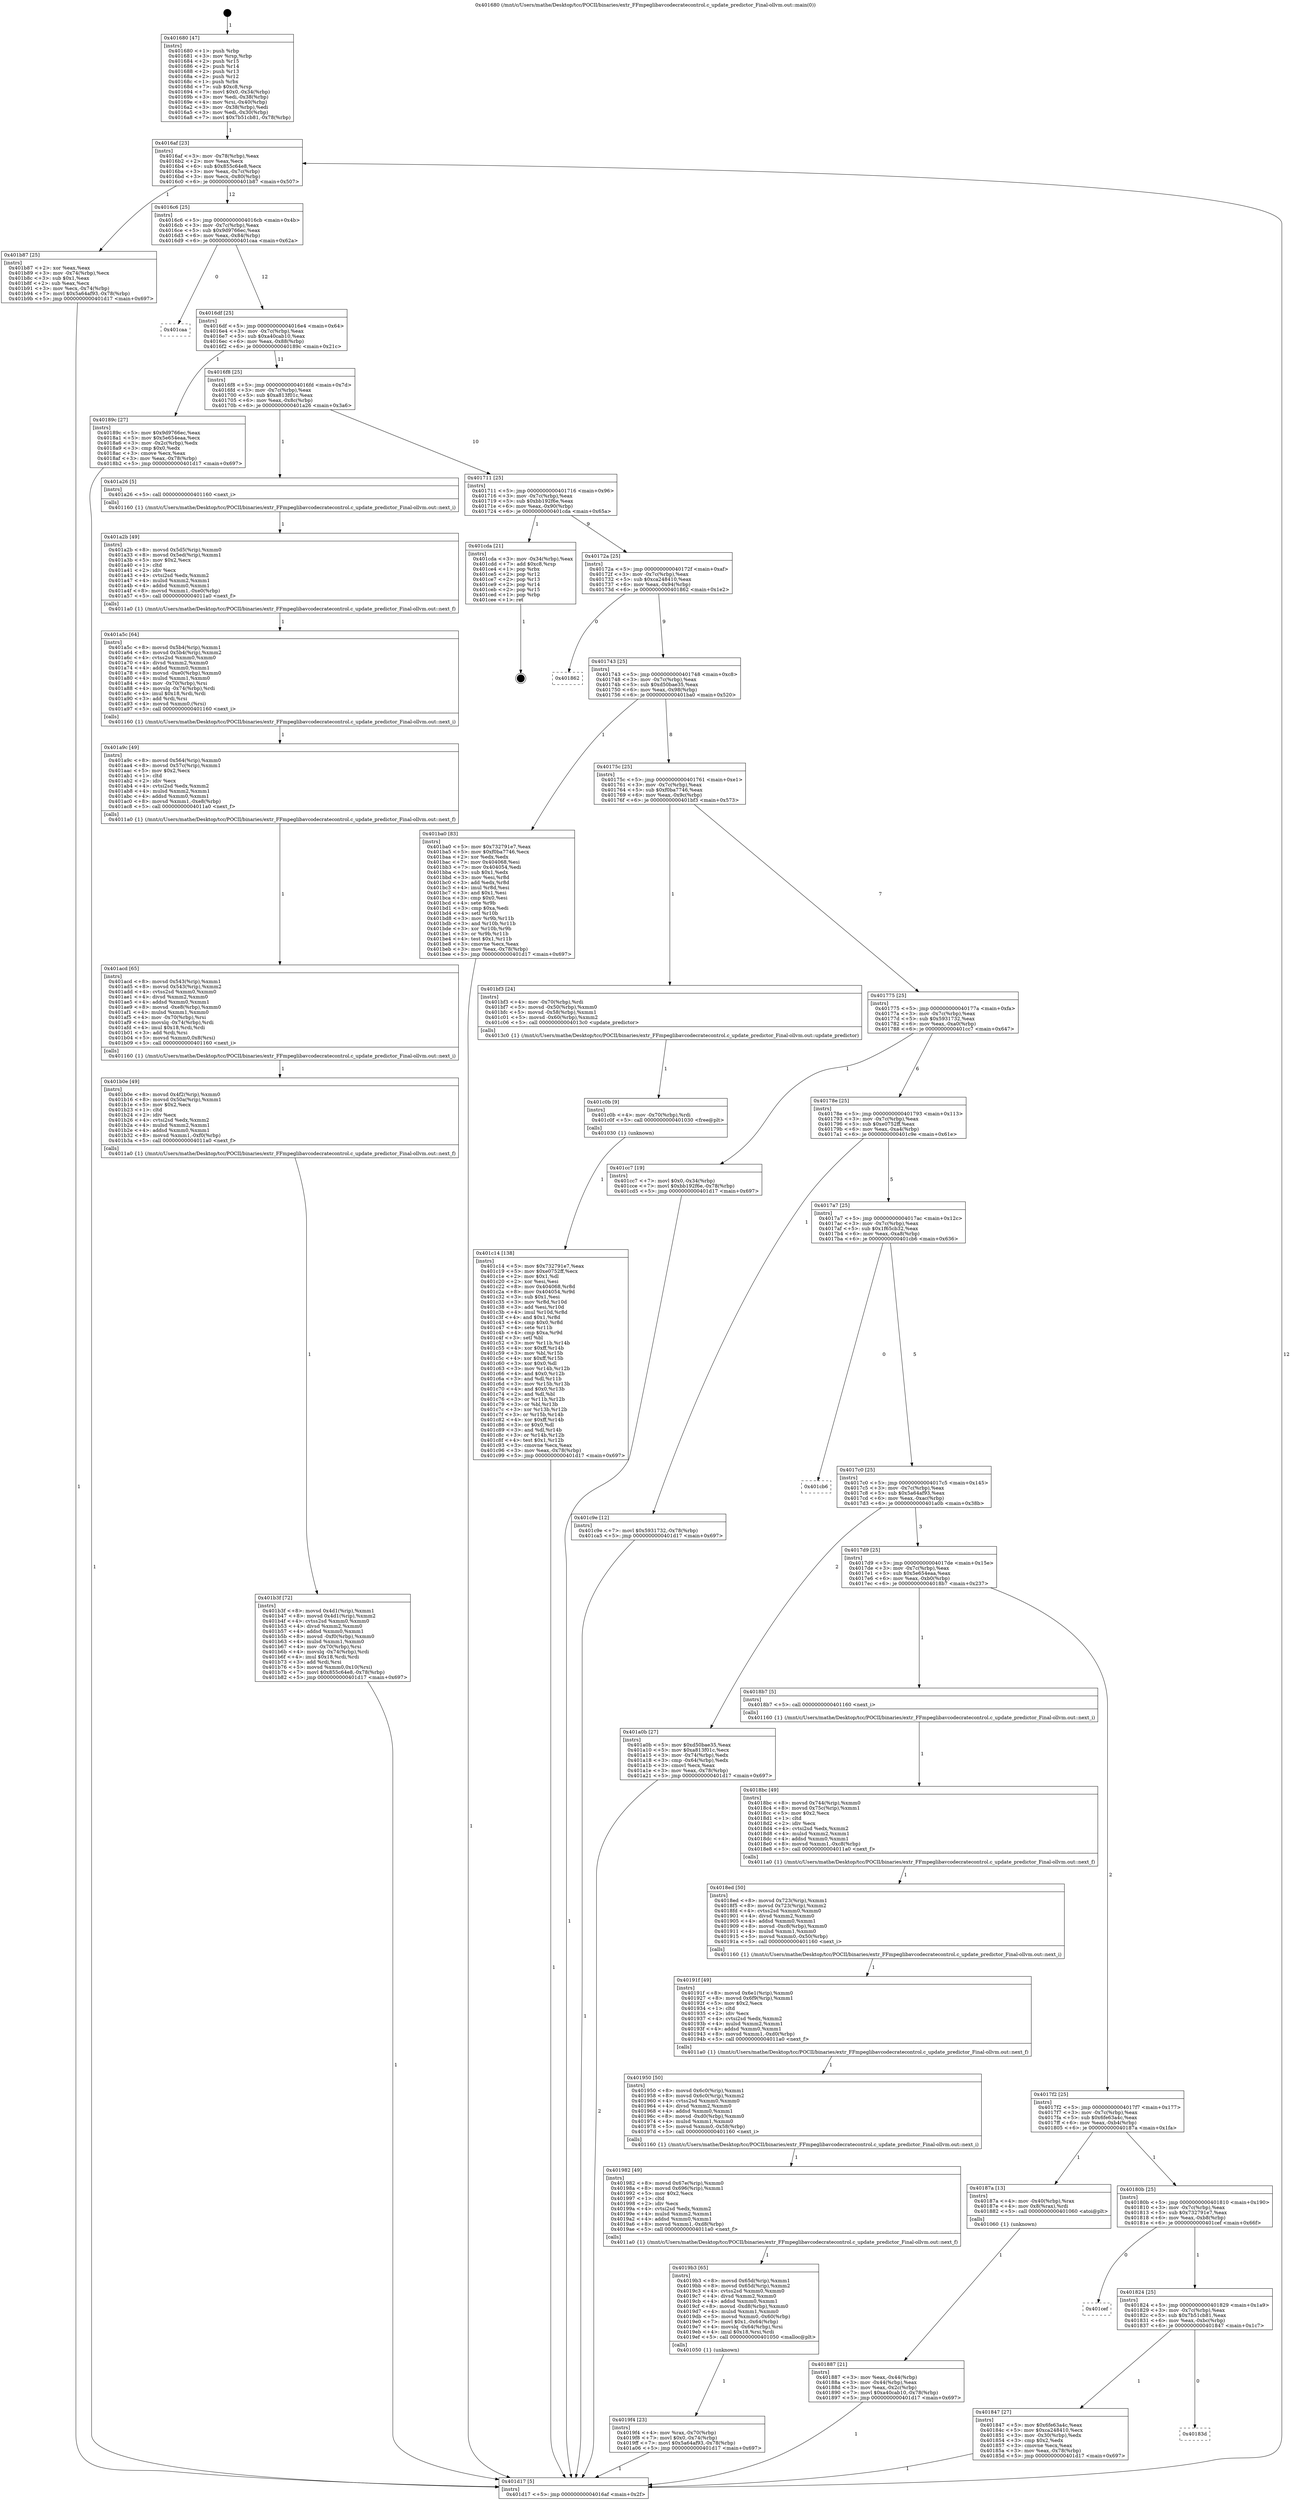 digraph "0x401680" {
  label = "0x401680 (/mnt/c/Users/mathe/Desktop/tcc/POCII/binaries/extr_FFmpeglibavcodecratecontrol.c_update_predictor_Final-ollvm.out::main(0))"
  labelloc = "t"
  node[shape=record]

  Entry [label="",width=0.3,height=0.3,shape=circle,fillcolor=black,style=filled]
  "0x4016af" [label="{
     0x4016af [23]\l
     | [instrs]\l
     &nbsp;&nbsp;0x4016af \<+3\>: mov -0x78(%rbp),%eax\l
     &nbsp;&nbsp;0x4016b2 \<+2\>: mov %eax,%ecx\l
     &nbsp;&nbsp;0x4016b4 \<+6\>: sub $0x855c64e8,%ecx\l
     &nbsp;&nbsp;0x4016ba \<+3\>: mov %eax,-0x7c(%rbp)\l
     &nbsp;&nbsp;0x4016bd \<+3\>: mov %ecx,-0x80(%rbp)\l
     &nbsp;&nbsp;0x4016c0 \<+6\>: je 0000000000401b87 \<main+0x507\>\l
  }"]
  "0x401b87" [label="{
     0x401b87 [25]\l
     | [instrs]\l
     &nbsp;&nbsp;0x401b87 \<+2\>: xor %eax,%eax\l
     &nbsp;&nbsp;0x401b89 \<+3\>: mov -0x74(%rbp),%ecx\l
     &nbsp;&nbsp;0x401b8c \<+3\>: sub $0x1,%eax\l
     &nbsp;&nbsp;0x401b8f \<+2\>: sub %eax,%ecx\l
     &nbsp;&nbsp;0x401b91 \<+3\>: mov %ecx,-0x74(%rbp)\l
     &nbsp;&nbsp;0x401b94 \<+7\>: movl $0x5a64af93,-0x78(%rbp)\l
     &nbsp;&nbsp;0x401b9b \<+5\>: jmp 0000000000401d17 \<main+0x697\>\l
  }"]
  "0x4016c6" [label="{
     0x4016c6 [25]\l
     | [instrs]\l
     &nbsp;&nbsp;0x4016c6 \<+5\>: jmp 00000000004016cb \<main+0x4b\>\l
     &nbsp;&nbsp;0x4016cb \<+3\>: mov -0x7c(%rbp),%eax\l
     &nbsp;&nbsp;0x4016ce \<+5\>: sub $0x9d9766ec,%eax\l
     &nbsp;&nbsp;0x4016d3 \<+6\>: mov %eax,-0x84(%rbp)\l
     &nbsp;&nbsp;0x4016d9 \<+6\>: je 0000000000401caa \<main+0x62a\>\l
  }"]
  Exit [label="",width=0.3,height=0.3,shape=circle,fillcolor=black,style=filled,peripheries=2]
  "0x401caa" [label="{
     0x401caa\l
  }", style=dashed]
  "0x4016df" [label="{
     0x4016df [25]\l
     | [instrs]\l
     &nbsp;&nbsp;0x4016df \<+5\>: jmp 00000000004016e4 \<main+0x64\>\l
     &nbsp;&nbsp;0x4016e4 \<+3\>: mov -0x7c(%rbp),%eax\l
     &nbsp;&nbsp;0x4016e7 \<+5\>: sub $0xa40cab10,%eax\l
     &nbsp;&nbsp;0x4016ec \<+6\>: mov %eax,-0x88(%rbp)\l
     &nbsp;&nbsp;0x4016f2 \<+6\>: je 000000000040189c \<main+0x21c\>\l
  }"]
  "0x401c14" [label="{
     0x401c14 [138]\l
     | [instrs]\l
     &nbsp;&nbsp;0x401c14 \<+5\>: mov $0x732791e7,%eax\l
     &nbsp;&nbsp;0x401c19 \<+5\>: mov $0xe0752ff,%ecx\l
     &nbsp;&nbsp;0x401c1e \<+2\>: mov $0x1,%dl\l
     &nbsp;&nbsp;0x401c20 \<+2\>: xor %esi,%esi\l
     &nbsp;&nbsp;0x401c22 \<+8\>: mov 0x404068,%r8d\l
     &nbsp;&nbsp;0x401c2a \<+8\>: mov 0x404054,%r9d\l
     &nbsp;&nbsp;0x401c32 \<+3\>: sub $0x1,%esi\l
     &nbsp;&nbsp;0x401c35 \<+3\>: mov %r8d,%r10d\l
     &nbsp;&nbsp;0x401c38 \<+3\>: add %esi,%r10d\l
     &nbsp;&nbsp;0x401c3b \<+4\>: imul %r10d,%r8d\l
     &nbsp;&nbsp;0x401c3f \<+4\>: and $0x1,%r8d\l
     &nbsp;&nbsp;0x401c43 \<+4\>: cmp $0x0,%r8d\l
     &nbsp;&nbsp;0x401c47 \<+4\>: sete %r11b\l
     &nbsp;&nbsp;0x401c4b \<+4\>: cmp $0xa,%r9d\l
     &nbsp;&nbsp;0x401c4f \<+3\>: setl %bl\l
     &nbsp;&nbsp;0x401c52 \<+3\>: mov %r11b,%r14b\l
     &nbsp;&nbsp;0x401c55 \<+4\>: xor $0xff,%r14b\l
     &nbsp;&nbsp;0x401c59 \<+3\>: mov %bl,%r15b\l
     &nbsp;&nbsp;0x401c5c \<+4\>: xor $0xff,%r15b\l
     &nbsp;&nbsp;0x401c60 \<+3\>: xor $0x0,%dl\l
     &nbsp;&nbsp;0x401c63 \<+3\>: mov %r14b,%r12b\l
     &nbsp;&nbsp;0x401c66 \<+4\>: and $0x0,%r12b\l
     &nbsp;&nbsp;0x401c6a \<+3\>: and %dl,%r11b\l
     &nbsp;&nbsp;0x401c6d \<+3\>: mov %r15b,%r13b\l
     &nbsp;&nbsp;0x401c70 \<+4\>: and $0x0,%r13b\l
     &nbsp;&nbsp;0x401c74 \<+2\>: and %dl,%bl\l
     &nbsp;&nbsp;0x401c76 \<+3\>: or %r11b,%r12b\l
     &nbsp;&nbsp;0x401c79 \<+3\>: or %bl,%r13b\l
     &nbsp;&nbsp;0x401c7c \<+3\>: xor %r13b,%r12b\l
     &nbsp;&nbsp;0x401c7f \<+3\>: or %r15b,%r14b\l
     &nbsp;&nbsp;0x401c82 \<+4\>: xor $0xff,%r14b\l
     &nbsp;&nbsp;0x401c86 \<+3\>: or $0x0,%dl\l
     &nbsp;&nbsp;0x401c89 \<+3\>: and %dl,%r14b\l
     &nbsp;&nbsp;0x401c8c \<+3\>: or %r14b,%r12b\l
     &nbsp;&nbsp;0x401c8f \<+4\>: test $0x1,%r12b\l
     &nbsp;&nbsp;0x401c93 \<+3\>: cmovne %ecx,%eax\l
     &nbsp;&nbsp;0x401c96 \<+3\>: mov %eax,-0x78(%rbp)\l
     &nbsp;&nbsp;0x401c99 \<+5\>: jmp 0000000000401d17 \<main+0x697\>\l
  }"]
  "0x40189c" [label="{
     0x40189c [27]\l
     | [instrs]\l
     &nbsp;&nbsp;0x40189c \<+5\>: mov $0x9d9766ec,%eax\l
     &nbsp;&nbsp;0x4018a1 \<+5\>: mov $0x5e654eaa,%ecx\l
     &nbsp;&nbsp;0x4018a6 \<+3\>: mov -0x2c(%rbp),%edx\l
     &nbsp;&nbsp;0x4018a9 \<+3\>: cmp $0x0,%edx\l
     &nbsp;&nbsp;0x4018ac \<+3\>: cmove %ecx,%eax\l
     &nbsp;&nbsp;0x4018af \<+3\>: mov %eax,-0x78(%rbp)\l
     &nbsp;&nbsp;0x4018b2 \<+5\>: jmp 0000000000401d17 \<main+0x697\>\l
  }"]
  "0x4016f8" [label="{
     0x4016f8 [25]\l
     | [instrs]\l
     &nbsp;&nbsp;0x4016f8 \<+5\>: jmp 00000000004016fd \<main+0x7d\>\l
     &nbsp;&nbsp;0x4016fd \<+3\>: mov -0x7c(%rbp),%eax\l
     &nbsp;&nbsp;0x401700 \<+5\>: sub $0xa813f01c,%eax\l
     &nbsp;&nbsp;0x401705 \<+6\>: mov %eax,-0x8c(%rbp)\l
     &nbsp;&nbsp;0x40170b \<+6\>: je 0000000000401a26 \<main+0x3a6\>\l
  }"]
  "0x401c0b" [label="{
     0x401c0b [9]\l
     | [instrs]\l
     &nbsp;&nbsp;0x401c0b \<+4\>: mov -0x70(%rbp),%rdi\l
     &nbsp;&nbsp;0x401c0f \<+5\>: call 0000000000401030 \<free@plt\>\l
     | [calls]\l
     &nbsp;&nbsp;0x401030 \{1\} (unknown)\l
  }"]
  "0x401a26" [label="{
     0x401a26 [5]\l
     | [instrs]\l
     &nbsp;&nbsp;0x401a26 \<+5\>: call 0000000000401160 \<next_i\>\l
     | [calls]\l
     &nbsp;&nbsp;0x401160 \{1\} (/mnt/c/Users/mathe/Desktop/tcc/POCII/binaries/extr_FFmpeglibavcodecratecontrol.c_update_predictor_Final-ollvm.out::next_i)\l
  }"]
  "0x401711" [label="{
     0x401711 [25]\l
     | [instrs]\l
     &nbsp;&nbsp;0x401711 \<+5\>: jmp 0000000000401716 \<main+0x96\>\l
     &nbsp;&nbsp;0x401716 \<+3\>: mov -0x7c(%rbp),%eax\l
     &nbsp;&nbsp;0x401719 \<+5\>: sub $0xbb192f6e,%eax\l
     &nbsp;&nbsp;0x40171e \<+6\>: mov %eax,-0x90(%rbp)\l
     &nbsp;&nbsp;0x401724 \<+6\>: je 0000000000401cda \<main+0x65a\>\l
  }"]
  "0x401b3f" [label="{
     0x401b3f [72]\l
     | [instrs]\l
     &nbsp;&nbsp;0x401b3f \<+8\>: movsd 0x4d1(%rip),%xmm1\l
     &nbsp;&nbsp;0x401b47 \<+8\>: movsd 0x4d1(%rip),%xmm2\l
     &nbsp;&nbsp;0x401b4f \<+4\>: cvtss2sd %xmm0,%xmm0\l
     &nbsp;&nbsp;0x401b53 \<+4\>: divsd %xmm2,%xmm0\l
     &nbsp;&nbsp;0x401b57 \<+4\>: addsd %xmm0,%xmm1\l
     &nbsp;&nbsp;0x401b5b \<+8\>: movsd -0xf0(%rbp),%xmm0\l
     &nbsp;&nbsp;0x401b63 \<+4\>: mulsd %xmm1,%xmm0\l
     &nbsp;&nbsp;0x401b67 \<+4\>: mov -0x70(%rbp),%rsi\l
     &nbsp;&nbsp;0x401b6b \<+4\>: movslq -0x74(%rbp),%rdi\l
     &nbsp;&nbsp;0x401b6f \<+4\>: imul $0x18,%rdi,%rdi\l
     &nbsp;&nbsp;0x401b73 \<+3\>: add %rdi,%rsi\l
     &nbsp;&nbsp;0x401b76 \<+5\>: movsd %xmm0,0x10(%rsi)\l
     &nbsp;&nbsp;0x401b7b \<+7\>: movl $0x855c64e8,-0x78(%rbp)\l
     &nbsp;&nbsp;0x401b82 \<+5\>: jmp 0000000000401d17 \<main+0x697\>\l
  }"]
  "0x401cda" [label="{
     0x401cda [21]\l
     | [instrs]\l
     &nbsp;&nbsp;0x401cda \<+3\>: mov -0x34(%rbp),%eax\l
     &nbsp;&nbsp;0x401cdd \<+7\>: add $0xc8,%rsp\l
     &nbsp;&nbsp;0x401ce4 \<+1\>: pop %rbx\l
     &nbsp;&nbsp;0x401ce5 \<+2\>: pop %r12\l
     &nbsp;&nbsp;0x401ce7 \<+2\>: pop %r13\l
     &nbsp;&nbsp;0x401ce9 \<+2\>: pop %r14\l
     &nbsp;&nbsp;0x401ceb \<+2\>: pop %r15\l
     &nbsp;&nbsp;0x401ced \<+1\>: pop %rbp\l
     &nbsp;&nbsp;0x401cee \<+1\>: ret\l
  }"]
  "0x40172a" [label="{
     0x40172a [25]\l
     | [instrs]\l
     &nbsp;&nbsp;0x40172a \<+5\>: jmp 000000000040172f \<main+0xaf\>\l
     &nbsp;&nbsp;0x40172f \<+3\>: mov -0x7c(%rbp),%eax\l
     &nbsp;&nbsp;0x401732 \<+5\>: sub $0xca248410,%eax\l
     &nbsp;&nbsp;0x401737 \<+6\>: mov %eax,-0x94(%rbp)\l
     &nbsp;&nbsp;0x40173d \<+6\>: je 0000000000401862 \<main+0x1e2\>\l
  }"]
  "0x401b0e" [label="{
     0x401b0e [49]\l
     | [instrs]\l
     &nbsp;&nbsp;0x401b0e \<+8\>: movsd 0x4f2(%rip),%xmm0\l
     &nbsp;&nbsp;0x401b16 \<+8\>: movsd 0x50a(%rip),%xmm1\l
     &nbsp;&nbsp;0x401b1e \<+5\>: mov $0x2,%ecx\l
     &nbsp;&nbsp;0x401b23 \<+1\>: cltd\l
     &nbsp;&nbsp;0x401b24 \<+2\>: idiv %ecx\l
     &nbsp;&nbsp;0x401b26 \<+4\>: cvtsi2sd %edx,%xmm2\l
     &nbsp;&nbsp;0x401b2a \<+4\>: mulsd %xmm2,%xmm1\l
     &nbsp;&nbsp;0x401b2e \<+4\>: addsd %xmm0,%xmm1\l
     &nbsp;&nbsp;0x401b32 \<+8\>: movsd %xmm1,-0xf0(%rbp)\l
     &nbsp;&nbsp;0x401b3a \<+5\>: call 00000000004011a0 \<next_f\>\l
     | [calls]\l
     &nbsp;&nbsp;0x4011a0 \{1\} (/mnt/c/Users/mathe/Desktop/tcc/POCII/binaries/extr_FFmpeglibavcodecratecontrol.c_update_predictor_Final-ollvm.out::next_f)\l
  }"]
  "0x401862" [label="{
     0x401862\l
  }", style=dashed]
  "0x401743" [label="{
     0x401743 [25]\l
     | [instrs]\l
     &nbsp;&nbsp;0x401743 \<+5\>: jmp 0000000000401748 \<main+0xc8\>\l
     &nbsp;&nbsp;0x401748 \<+3\>: mov -0x7c(%rbp),%eax\l
     &nbsp;&nbsp;0x40174b \<+5\>: sub $0xd50bae35,%eax\l
     &nbsp;&nbsp;0x401750 \<+6\>: mov %eax,-0x98(%rbp)\l
     &nbsp;&nbsp;0x401756 \<+6\>: je 0000000000401ba0 \<main+0x520\>\l
  }"]
  "0x401acd" [label="{
     0x401acd [65]\l
     | [instrs]\l
     &nbsp;&nbsp;0x401acd \<+8\>: movsd 0x543(%rip),%xmm1\l
     &nbsp;&nbsp;0x401ad5 \<+8\>: movsd 0x543(%rip),%xmm2\l
     &nbsp;&nbsp;0x401add \<+4\>: cvtss2sd %xmm0,%xmm0\l
     &nbsp;&nbsp;0x401ae1 \<+4\>: divsd %xmm2,%xmm0\l
     &nbsp;&nbsp;0x401ae5 \<+4\>: addsd %xmm0,%xmm1\l
     &nbsp;&nbsp;0x401ae9 \<+8\>: movsd -0xe8(%rbp),%xmm0\l
     &nbsp;&nbsp;0x401af1 \<+4\>: mulsd %xmm1,%xmm0\l
     &nbsp;&nbsp;0x401af5 \<+4\>: mov -0x70(%rbp),%rsi\l
     &nbsp;&nbsp;0x401af9 \<+4\>: movslq -0x74(%rbp),%rdi\l
     &nbsp;&nbsp;0x401afd \<+4\>: imul $0x18,%rdi,%rdi\l
     &nbsp;&nbsp;0x401b01 \<+3\>: add %rdi,%rsi\l
     &nbsp;&nbsp;0x401b04 \<+5\>: movsd %xmm0,0x8(%rsi)\l
     &nbsp;&nbsp;0x401b09 \<+5\>: call 0000000000401160 \<next_i\>\l
     | [calls]\l
     &nbsp;&nbsp;0x401160 \{1\} (/mnt/c/Users/mathe/Desktop/tcc/POCII/binaries/extr_FFmpeglibavcodecratecontrol.c_update_predictor_Final-ollvm.out::next_i)\l
  }"]
  "0x401ba0" [label="{
     0x401ba0 [83]\l
     | [instrs]\l
     &nbsp;&nbsp;0x401ba0 \<+5\>: mov $0x732791e7,%eax\l
     &nbsp;&nbsp;0x401ba5 \<+5\>: mov $0xf0ba7746,%ecx\l
     &nbsp;&nbsp;0x401baa \<+2\>: xor %edx,%edx\l
     &nbsp;&nbsp;0x401bac \<+7\>: mov 0x404068,%esi\l
     &nbsp;&nbsp;0x401bb3 \<+7\>: mov 0x404054,%edi\l
     &nbsp;&nbsp;0x401bba \<+3\>: sub $0x1,%edx\l
     &nbsp;&nbsp;0x401bbd \<+3\>: mov %esi,%r8d\l
     &nbsp;&nbsp;0x401bc0 \<+3\>: add %edx,%r8d\l
     &nbsp;&nbsp;0x401bc3 \<+4\>: imul %r8d,%esi\l
     &nbsp;&nbsp;0x401bc7 \<+3\>: and $0x1,%esi\l
     &nbsp;&nbsp;0x401bca \<+3\>: cmp $0x0,%esi\l
     &nbsp;&nbsp;0x401bcd \<+4\>: sete %r9b\l
     &nbsp;&nbsp;0x401bd1 \<+3\>: cmp $0xa,%edi\l
     &nbsp;&nbsp;0x401bd4 \<+4\>: setl %r10b\l
     &nbsp;&nbsp;0x401bd8 \<+3\>: mov %r9b,%r11b\l
     &nbsp;&nbsp;0x401bdb \<+3\>: and %r10b,%r11b\l
     &nbsp;&nbsp;0x401bde \<+3\>: xor %r10b,%r9b\l
     &nbsp;&nbsp;0x401be1 \<+3\>: or %r9b,%r11b\l
     &nbsp;&nbsp;0x401be4 \<+4\>: test $0x1,%r11b\l
     &nbsp;&nbsp;0x401be8 \<+3\>: cmovne %ecx,%eax\l
     &nbsp;&nbsp;0x401beb \<+3\>: mov %eax,-0x78(%rbp)\l
     &nbsp;&nbsp;0x401bee \<+5\>: jmp 0000000000401d17 \<main+0x697\>\l
  }"]
  "0x40175c" [label="{
     0x40175c [25]\l
     | [instrs]\l
     &nbsp;&nbsp;0x40175c \<+5\>: jmp 0000000000401761 \<main+0xe1\>\l
     &nbsp;&nbsp;0x401761 \<+3\>: mov -0x7c(%rbp),%eax\l
     &nbsp;&nbsp;0x401764 \<+5\>: sub $0xf0ba7746,%eax\l
     &nbsp;&nbsp;0x401769 \<+6\>: mov %eax,-0x9c(%rbp)\l
     &nbsp;&nbsp;0x40176f \<+6\>: je 0000000000401bf3 \<main+0x573\>\l
  }"]
  "0x401a9c" [label="{
     0x401a9c [49]\l
     | [instrs]\l
     &nbsp;&nbsp;0x401a9c \<+8\>: movsd 0x564(%rip),%xmm0\l
     &nbsp;&nbsp;0x401aa4 \<+8\>: movsd 0x57c(%rip),%xmm1\l
     &nbsp;&nbsp;0x401aac \<+5\>: mov $0x2,%ecx\l
     &nbsp;&nbsp;0x401ab1 \<+1\>: cltd\l
     &nbsp;&nbsp;0x401ab2 \<+2\>: idiv %ecx\l
     &nbsp;&nbsp;0x401ab4 \<+4\>: cvtsi2sd %edx,%xmm2\l
     &nbsp;&nbsp;0x401ab8 \<+4\>: mulsd %xmm2,%xmm1\l
     &nbsp;&nbsp;0x401abc \<+4\>: addsd %xmm0,%xmm1\l
     &nbsp;&nbsp;0x401ac0 \<+8\>: movsd %xmm1,-0xe8(%rbp)\l
     &nbsp;&nbsp;0x401ac8 \<+5\>: call 00000000004011a0 \<next_f\>\l
     | [calls]\l
     &nbsp;&nbsp;0x4011a0 \{1\} (/mnt/c/Users/mathe/Desktop/tcc/POCII/binaries/extr_FFmpeglibavcodecratecontrol.c_update_predictor_Final-ollvm.out::next_f)\l
  }"]
  "0x401bf3" [label="{
     0x401bf3 [24]\l
     | [instrs]\l
     &nbsp;&nbsp;0x401bf3 \<+4\>: mov -0x70(%rbp),%rdi\l
     &nbsp;&nbsp;0x401bf7 \<+5\>: movsd -0x50(%rbp),%xmm0\l
     &nbsp;&nbsp;0x401bfc \<+5\>: movsd -0x58(%rbp),%xmm1\l
     &nbsp;&nbsp;0x401c01 \<+5\>: movsd -0x60(%rbp),%xmm2\l
     &nbsp;&nbsp;0x401c06 \<+5\>: call 00000000004013c0 \<update_predictor\>\l
     | [calls]\l
     &nbsp;&nbsp;0x4013c0 \{1\} (/mnt/c/Users/mathe/Desktop/tcc/POCII/binaries/extr_FFmpeglibavcodecratecontrol.c_update_predictor_Final-ollvm.out::update_predictor)\l
  }"]
  "0x401775" [label="{
     0x401775 [25]\l
     | [instrs]\l
     &nbsp;&nbsp;0x401775 \<+5\>: jmp 000000000040177a \<main+0xfa\>\l
     &nbsp;&nbsp;0x40177a \<+3\>: mov -0x7c(%rbp),%eax\l
     &nbsp;&nbsp;0x40177d \<+5\>: sub $0x5931732,%eax\l
     &nbsp;&nbsp;0x401782 \<+6\>: mov %eax,-0xa0(%rbp)\l
     &nbsp;&nbsp;0x401788 \<+6\>: je 0000000000401cc7 \<main+0x647\>\l
  }"]
  "0x401a5c" [label="{
     0x401a5c [64]\l
     | [instrs]\l
     &nbsp;&nbsp;0x401a5c \<+8\>: movsd 0x5b4(%rip),%xmm1\l
     &nbsp;&nbsp;0x401a64 \<+8\>: movsd 0x5b4(%rip),%xmm2\l
     &nbsp;&nbsp;0x401a6c \<+4\>: cvtss2sd %xmm0,%xmm0\l
     &nbsp;&nbsp;0x401a70 \<+4\>: divsd %xmm2,%xmm0\l
     &nbsp;&nbsp;0x401a74 \<+4\>: addsd %xmm0,%xmm1\l
     &nbsp;&nbsp;0x401a78 \<+8\>: movsd -0xe0(%rbp),%xmm0\l
     &nbsp;&nbsp;0x401a80 \<+4\>: mulsd %xmm1,%xmm0\l
     &nbsp;&nbsp;0x401a84 \<+4\>: mov -0x70(%rbp),%rsi\l
     &nbsp;&nbsp;0x401a88 \<+4\>: movslq -0x74(%rbp),%rdi\l
     &nbsp;&nbsp;0x401a8c \<+4\>: imul $0x18,%rdi,%rdi\l
     &nbsp;&nbsp;0x401a90 \<+3\>: add %rdi,%rsi\l
     &nbsp;&nbsp;0x401a93 \<+4\>: movsd %xmm0,(%rsi)\l
     &nbsp;&nbsp;0x401a97 \<+5\>: call 0000000000401160 \<next_i\>\l
     | [calls]\l
     &nbsp;&nbsp;0x401160 \{1\} (/mnt/c/Users/mathe/Desktop/tcc/POCII/binaries/extr_FFmpeglibavcodecratecontrol.c_update_predictor_Final-ollvm.out::next_i)\l
  }"]
  "0x401cc7" [label="{
     0x401cc7 [19]\l
     | [instrs]\l
     &nbsp;&nbsp;0x401cc7 \<+7\>: movl $0x0,-0x34(%rbp)\l
     &nbsp;&nbsp;0x401cce \<+7\>: movl $0xbb192f6e,-0x78(%rbp)\l
     &nbsp;&nbsp;0x401cd5 \<+5\>: jmp 0000000000401d17 \<main+0x697\>\l
  }"]
  "0x40178e" [label="{
     0x40178e [25]\l
     | [instrs]\l
     &nbsp;&nbsp;0x40178e \<+5\>: jmp 0000000000401793 \<main+0x113\>\l
     &nbsp;&nbsp;0x401793 \<+3\>: mov -0x7c(%rbp),%eax\l
     &nbsp;&nbsp;0x401796 \<+5\>: sub $0xe0752ff,%eax\l
     &nbsp;&nbsp;0x40179b \<+6\>: mov %eax,-0xa4(%rbp)\l
     &nbsp;&nbsp;0x4017a1 \<+6\>: je 0000000000401c9e \<main+0x61e\>\l
  }"]
  "0x401a2b" [label="{
     0x401a2b [49]\l
     | [instrs]\l
     &nbsp;&nbsp;0x401a2b \<+8\>: movsd 0x5d5(%rip),%xmm0\l
     &nbsp;&nbsp;0x401a33 \<+8\>: movsd 0x5ed(%rip),%xmm1\l
     &nbsp;&nbsp;0x401a3b \<+5\>: mov $0x2,%ecx\l
     &nbsp;&nbsp;0x401a40 \<+1\>: cltd\l
     &nbsp;&nbsp;0x401a41 \<+2\>: idiv %ecx\l
     &nbsp;&nbsp;0x401a43 \<+4\>: cvtsi2sd %edx,%xmm2\l
     &nbsp;&nbsp;0x401a47 \<+4\>: mulsd %xmm2,%xmm1\l
     &nbsp;&nbsp;0x401a4b \<+4\>: addsd %xmm0,%xmm1\l
     &nbsp;&nbsp;0x401a4f \<+8\>: movsd %xmm1,-0xe0(%rbp)\l
     &nbsp;&nbsp;0x401a57 \<+5\>: call 00000000004011a0 \<next_f\>\l
     | [calls]\l
     &nbsp;&nbsp;0x4011a0 \{1\} (/mnt/c/Users/mathe/Desktop/tcc/POCII/binaries/extr_FFmpeglibavcodecratecontrol.c_update_predictor_Final-ollvm.out::next_f)\l
  }"]
  "0x401c9e" [label="{
     0x401c9e [12]\l
     | [instrs]\l
     &nbsp;&nbsp;0x401c9e \<+7\>: movl $0x5931732,-0x78(%rbp)\l
     &nbsp;&nbsp;0x401ca5 \<+5\>: jmp 0000000000401d17 \<main+0x697\>\l
  }"]
  "0x4017a7" [label="{
     0x4017a7 [25]\l
     | [instrs]\l
     &nbsp;&nbsp;0x4017a7 \<+5\>: jmp 00000000004017ac \<main+0x12c\>\l
     &nbsp;&nbsp;0x4017ac \<+3\>: mov -0x7c(%rbp),%eax\l
     &nbsp;&nbsp;0x4017af \<+5\>: sub $0x1f65cb32,%eax\l
     &nbsp;&nbsp;0x4017b4 \<+6\>: mov %eax,-0xa8(%rbp)\l
     &nbsp;&nbsp;0x4017ba \<+6\>: je 0000000000401cb6 \<main+0x636\>\l
  }"]
  "0x4019f4" [label="{
     0x4019f4 [23]\l
     | [instrs]\l
     &nbsp;&nbsp;0x4019f4 \<+4\>: mov %rax,-0x70(%rbp)\l
     &nbsp;&nbsp;0x4019f8 \<+7\>: movl $0x0,-0x74(%rbp)\l
     &nbsp;&nbsp;0x4019ff \<+7\>: movl $0x5a64af93,-0x78(%rbp)\l
     &nbsp;&nbsp;0x401a06 \<+5\>: jmp 0000000000401d17 \<main+0x697\>\l
  }"]
  "0x401cb6" [label="{
     0x401cb6\l
  }", style=dashed]
  "0x4017c0" [label="{
     0x4017c0 [25]\l
     | [instrs]\l
     &nbsp;&nbsp;0x4017c0 \<+5\>: jmp 00000000004017c5 \<main+0x145\>\l
     &nbsp;&nbsp;0x4017c5 \<+3\>: mov -0x7c(%rbp),%eax\l
     &nbsp;&nbsp;0x4017c8 \<+5\>: sub $0x5a64af93,%eax\l
     &nbsp;&nbsp;0x4017cd \<+6\>: mov %eax,-0xac(%rbp)\l
     &nbsp;&nbsp;0x4017d3 \<+6\>: je 0000000000401a0b \<main+0x38b\>\l
  }"]
  "0x4019b3" [label="{
     0x4019b3 [65]\l
     | [instrs]\l
     &nbsp;&nbsp;0x4019b3 \<+8\>: movsd 0x65d(%rip),%xmm1\l
     &nbsp;&nbsp;0x4019bb \<+8\>: movsd 0x65d(%rip),%xmm2\l
     &nbsp;&nbsp;0x4019c3 \<+4\>: cvtss2sd %xmm0,%xmm0\l
     &nbsp;&nbsp;0x4019c7 \<+4\>: divsd %xmm2,%xmm0\l
     &nbsp;&nbsp;0x4019cb \<+4\>: addsd %xmm0,%xmm1\l
     &nbsp;&nbsp;0x4019cf \<+8\>: movsd -0xd8(%rbp),%xmm0\l
     &nbsp;&nbsp;0x4019d7 \<+4\>: mulsd %xmm1,%xmm0\l
     &nbsp;&nbsp;0x4019db \<+5\>: movsd %xmm0,-0x60(%rbp)\l
     &nbsp;&nbsp;0x4019e0 \<+7\>: movl $0x1,-0x64(%rbp)\l
     &nbsp;&nbsp;0x4019e7 \<+4\>: movslq -0x64(%rbp),%rsi\l
     &nbsp;&nbsp;0x4019eb \<+4\>: imul $0x18,%rsi,%rdi\l
     &nbsp;&nbsp;0x4019ef \<+5\>: call 0000000000401050 \<malloc@plt\>\l
     | [calls]\l
     &nbsp;&nbsp;0x401050 \{1\} (unknown)\l
  }"]
  "0x401a0b" [label="{
     0x401a0b [27]\l
     | [instrs]\l
     &nbsp;&nbsp;0x401a0b \<+5\>: mov $0xd50bae35,%eax\l
     &nbsp;&nbsp;0x401a10 \<+5\>: mov $0xa813f01c,%ecx\l
     &nbsp;&nbsp;0x401a15 \<+3\>: mov -0x74(%rbp),%edx\l
     &nbsp;&nbsp;0x401a18 \<+3\>: cmp -0x64(%rbp),%edx\l
     &nbsp;&nbsp;0x401a1b \<+3\>: cmovl %ecx,%eax\l
     &nbsp;&nbsp;0x401a1e \<+3\>: mov %eax,-0x78(%rbp)\l
     &nbsp;&nbsp;0x401a21 \<+5\>: jmp 0000000000401d17 \<main+0x697\>\l
  }"]
  "0x4017d9" [label="{
     0x4017d9 [25]\l
     | [instrs]\l
     &nbsp;&nbsp;0x4017d9 \<+5\>: jmp 00000000004017de \<main+0x15e\>\l
     &nbsp;&nbsp;0x4017de \<+3\>: mov -0x7c(%rbp),%eax\l
     &nbsp;&nbsp;0x4017e1 \<+5\>: sub $0x5e654eaa,%eax\l
     &nbsp;&nbsp;0x4017e6 \<+6\>: mov %eax,-0xb0(%rbp)\l
     &nbsp;&nbsp;0x4017ec \<+6\>: je 00000000004018b7 \<main+0x237\>\l
  }"]
  "0x401982" [label="{
     0x401982 [49]\l
     | [instrs]\l
     &nbsp;&nbsp;0x401982 \<+8\>: movsd 0x67e(%rip),%xmm0\l
     &nbsp;&nbsp;0x40198a \<+8\>: movsd 0x696(%rip),%xmm1\l
     &nbsp;&nbsp;0x401992 \<+5\>: mov $0x2,%ecx\l
     &nbsp;&nbsp;0x401997 \<+1\>: cltd\l
     &nbsp;&nbsp;0x401998 \<+2\>: idiv %ecx\l
     &nbsp;&nbsp;0x40199a \<+4\>: cvtsi2sd %edx,%xmm2\l
     &nbsp;&nbsp;0x40199e \<+4\>: mulsd %xmm2,%xmm1\l
     &nbsp;&nbsp;0x4019a2 \<+4\>: addsd %xmm0,%xmm1\l
     &nbsp;&nbsp;0x4019a6 \<+8\>: movsd %xmm1,-0xd8(%rbp)\l
     &nbsp;&nbsp;0x4019ae \<+5\>: call 00000000004011a0 \<next_f\>\l
     | [calls]\l
     &nbsp;&nbsp;0x4011a0 \{1\} (/mnt/c/Users/mathe/Desktop/tcc/POCII/binaries/extr_FFmpeglibavcodecratecontrol.c_update_predictor_Final-ollvm.out::next_f)\l
  }"]
  "0x4018b7" [label="{
     0x4018b7 [5]\l
     | [instrs]\l
     &nbsp;&nbsp;0x4018b7 \<+5\>: call 0000000000401160 \<next_i\>\l
     | [calls]\l
     &nbsp;&nbsp;0x401160 \{1\} (/mnt/c/Users/mathe/Desktop/tcc/POCII/binaries/extr_FFmpeglibavcodecratecontrol.c_update_predictor_Final-ollvm.out::next_i)\l
  }"]
  "0x4017f2" [label="{
     0x4017f2 [25]\l
     | [instrs]\l
     &nbsp;&nbsp;0x4017f2 \<+5\>: jmp 00000000004017f7 \<main+0x177\>\l
     &nbsp;&nbsp;0x4017f7 \<+3\>: mov -0x7c(%rbp),%eax\l
     &nbsp;&nbsp;0x4017fa \<+5\>: sub $0x6fe63a4c,%eax\l
     &nbsp;&nbsp;0x4017ff \<+6\>: mov %eax,-0xb4(%rbp)\l
     &nbsp;&nbsp;0x401805 \<+6\>: je 000000000040187a \<main+0x1fa\>\l
  }"]
  "0x401950" [label="{
     0x401950 [50]\l
     | [instrs]\l
     &nbsp;&nbsp;0x401950 \<+8\>: movsd 0x6c0(%rip),%xmm1\l
     &nbsp;&nbsp;0x401958 \<+8\>: movsd 0x6c0(%rip),%xmm2\l
     &nbsp;&nbsp;0x401960 \<+4\>: cvtss2sd %xmm0,%xmm0\l
     &nbsp;&nbsp;0x401964 \<+4\>: divsd %xmm2,%xmm0\l
     &nbsp;&nbsp;0x401968 \<+4\>: addsd %xmm0,%xmm1\l
     &nbsp;&nbsp;0x40196c \<+8\>: movsd -0xd0(%rbp),%xmm0\l
     &nbsp;&nbsp;0x401974 \<+4\>: mulsd %xmm1,%xmm0\l
     &nbsp;&nbsp;0x401978 \<+5\>: movsd %xmm0,-0x58(%rbp)\l
     &nbsp;&nbsp;0x40197d \<+5\>: call 0000000000401160 \<next_i\>\l
     | [calls]\l
     &nbsp;&nbsp;0x401160 \{1\} (/mnt/c/Users/mathe/Desktop/tcc/POCII/binaries/extr_FFmpeglibavcodecratecontrol.c_update_predictor_Final-ollvm.out::next_i)\l
  }"]
  "0x40187a" [label="{
     0x40187a [13]\l
     | [instrs]\l
     &nbsp;&nbsp;0x40187a \<+4\>: mov -0x40(%rbp),%rax\l
     &nbsp;&nbsp;0x40187e \<+4\>: mov 0x8(%rax),%rdi\l
     &nbsp;&nbsp;0x401882 \<+5\>: call 0000000000401060 \<atoi@plt\>\l
     | [calls]\l
     &nbsp;&nbsp;0x401060 \{1\} (unknown)\l
  }"]
  "0x40180b" [label="{
     0x40180b [25]\l
     | [instrs]\l
     &nbsp;&nbsp;0x40180b \<+5\>: jmp 0000000000401810 \<main+0x190\>\l
     &nbsp;&nbsp;0x401810 \<+3\>: mov -0x7c(%rbp),%eax\l
     &nbsp;&nbsp;0x401813 \<+5\>: sub $0x732791e7,%eax\l
     &nbsp;&nbsp;0x401818 \<+6\>: mov %eax,-0xb8(%rbp)\l
     &nbsp;&nbsp;0x40181e \<+6\>: je 0000000000401cef \<main+0x66f\>\l
  }"]
  "0x40191f" [label="{
     0x40191f [49]\l
     | [instrs]\l
     &nbsp;&nbsp;0x40191f \<+8\>: movsd 0x6e1(%rip),%xmm0\l
     &nbsp;&nbsp;0x401927 \<+8\>: movsd 0x6f9(%rip),%xmm1\l
     &nbsp;&nbsp;0x40192f \<+5\>: mov $0x2,%ecx\l
     &nbsp;&nbsp;0x401934 \<+1\>: cltd\l
     &nbsp;&nbsp;0x401935 \<+2\>: idiv %ecx\l
     &nbsp;&nbsp;0x401937 \<+4\>: cvtsi2sd %edx,%xmm2\l
     &nbsp;&nbsp;0x40193b \<+4\>: mulsd %xmm2,%xmm1\l
     &nbsp;&nbsp;0x40193f \<+4\>: addsd %xmm0,%xmm1\l
     &nbsp;&nbsp;0x401943 \<+8\>: movsd %xmm1,-0xd0(%rbp)\l
     &nbsp;&nbsp;0x40194b \<+5\>: call 00000000004011a0 \<next_f\>\l
     | [calls]\l
     &nbsp;&nbsp;0x4011a0 \{1\} (/mnt/c/Users/mathe/Desktop/tcc/POCII/binaries/extr_FFmpeglibavcodecratecontrol.c_update_predictor_Final-ollvm.out::next_f)\l
  }"]
  "0x401cef" [label="{
     0x401cef\l
  }", style=dashed]
  "0x401824" [label="{
     0x401824 [25]\l
     | [instrs]\l
     &nbsp;&nbsp;0x401824 \<+5\>: jmp 0000000000401829 \<main+0x1a9\>\l
     &nbsp;&nbsp;0x401829 \<+3\>: mov -0x7c(%rbp),%eax\l
     &nbsp;&nbsp;0x40182c \<+5\>: sub $0x7b51cb81,%eax\l
     &nbsp;&nbsp;0x401831 \<+6\>: mov %eax,-0xbc(%rbp)\l
     &nbsp;&nbsp;0x401837 \<+6\>: je 0000000000401847 \<main+0x1c7\>\l
  }"]
  "0x4018ed" [label="{
     0x4018ed [50]\l
     | [instrs]\l
     &nbsp;&nbsp;0x4018ed \<+8\>: movsd 0x723(%rip),%xmm1\l
     &nbsp;&nbsp;0x4018f5 \<+8\>: movsd 0x723(%rip),%xmm2\l
     &nbsp;&nbsp;0x4018fd \<+4\>: cvtss2sd %xmm0,%xmm0\l
     &nbsp;&nbsp;0x401901 \<+4\>: divsd %xmm2,%xmm0\l
     &nbsp;&nbsp;0x401905 \<+4\>: addsd %xmm0,%xmm1\l
     &nbsp;&nbsp;0x401909 \<+8\>: movsd -0xc8(%rbp),%xmm0\l
     &nbsp;&nbsp;0x401911 \<+4\>: mulsd %xmm1,%xmm0\l
     &nbsp;&nbsp;0x401915 \<+5\>: movsd %xmm0,-0x50(%rbp)\l
     &nbsp;&nbsp;0x40191a \<+5\>: call 0000000000401160 \<next_i\>\l
     | [calls]\l
     &nbsp;&nbsp;0x401160 \{1\} (/mnt/c/Users/mathe/Desktop/tcc/POCII/binaries/extr_FFmpeglibavcodecratecontrol.c_update_predictor_Final-ollvm.out::next_i)\l
  }"]
  "0x401847" [label="{
     0x401847 [27]\l
     | [instrs]\l
     &nbsp;&nbsp;0x401847 \<+5\>: mov $0x6fe63a4c,%eax\l
     &nbsp;&nbsp;0x40184c \<+5\>: mov $0xca248410,%ecx\l
     &nbsp;&nbsp;0x401851 \<+3\>: mov -0x30(%rbp),%edx\l
     &nbsp;&nbsp;0x401854 \<+3\>: cmp $0x2,%edx\l
     &nbsp;&nbsp;0x401857 \<+3\>: cmovne %ecx,%eax\l
     &nbsp;&nbsp;0x40185a \<+3\>: mov %eax,-0x78(%rbp)\l
     &nbsp;&nbsp;0x40185d \<+5\>: jmp 0000000000401d17 \<main+0x697\>\l
  }"]
  "0x40183d" [label="{
     0x40183d\l
  }", style=dashed]
  "0x401d17" [label="{
     0x401d17 [5]\l
     | [instrs]\l
     &nbsp;&nbsp;0x401d17 \<+5\>: jmp 00000000004016af \<main+0x2f\>\l
  }"]
  "0x401680" [label="{
     0x401680 [47]\l
     | [instrs]\l
     &nbsp;&nbsp;0x401680 \<+1\>: push %rbp\l
     &nbsp;&nbsp;0x401681 \<+3\>: mov %rsp,%rbp\l
     &nbsp;&nbsp;0x401684 \<+2\>: push %r15\l
     &nbsp;&nbsp;0x401686 \<+2\>: push %r14\l
     &nbsp;&nbsp;0x401688 \<+2\>: push %r13\l
     &nbsp;&nbsp;0x40168a \<+2\>: push %r12\l
     &nbsp;&nbsp;0x40168c \<+1\>: push %rbx\l
     &nbsp;&nbsp;0x40168d \<+7\>: sub $0xc8,%rsp\l
     &nbsp;&nbsp;0x401694 \<+7\>: movl $0x0,-0x34(%rbp)\l
     &nbsp;&nbsp;0x40169b \<+3\>: mov %edi,-0x38(%rbp)\l
     &nbsp;&nbsp;0x40169e \<+4\>: mov %rsi,-0x40(%rbp)\l
     &nbsp;&nbsp;0x4016a2 \<+3\>: mov -0x38(%rbp),%edi\l
     &nbsp;&nbsp;0x4016a5 \<+3\>: mov %edi,-0x30(%rbp)\l
     &nbsp;&nbsp;0x4016a8 \<+7\>: movl $0x7b51cb81,-0x78(%rbp)\l
  }"]
  "0x401887" [label="{
     0x401887 [21]\l
     | [instrs]\l
     &nbsp;&nbsp;0x401887 \<+3\>: mov %eax,-0x44(%rbp)\l
     &nbsp;&nbsp;0x40188a \<+3\>: mov -0x44(%rbp),%eax\l
     &nbsp;&nbsp;0x40188d \<+3\>: mov %eax,-0x2c(%rbp)\l
     &nbsp;&nbsp;0x401890 \<+7\>: movl $0xa40cab10,-0x78(%rbp)\l
     &nbsp;&nbsp;0x401897 \<+5\>: jmp 0000000000401d17 \<main+0x697\>\l
  }"]
  "0x4018bc" [label="{
     0x4018bc [49]\l
     | [instrs]\l
     &nbsp;&nbsp;0x4018bc \<+8\>: movsd 0x744(%rip),%xmm0\l
     &nbsp;&nbsp;0x4018c4 \<+8\>: movsd 0x75c(%rip),%xmm1\l
     &nbsp;&nbsp;0x4018cc \<+5\>: mov $0x2,%ecx\l
     &nbsp;&nbsp;0x4018d1 \<+1\>: cltd\l
     &nbsp;&nbsp;0x4018d2 \<+2\>: idiv %ecx\l
     &nbsp;&nbsp;0x4018d4 \<+4\>: cvtsi2sd %edx,%xmm2\l
     &nbsp;&nbsp;0x4018d8 \<+4\>: mulsd %xmm2,%xmm1\l
     &nbsp;&nbsp;0x4018dc \<+4\>: addsd %xmm0,%xmm1\l
     &nbsp;&nbsp;0x4018e0 \<+8\>: movsd %xmm1,-0xc8(%rbp)\l
     &nbsp;&nbsp;0x4018e8 \<+5\>: call 00000000004011a0 \<next_f\>\l
     | [calls]\l
     &nbsp;&nbsp;0x4011a0 \{1\} (/mnt/c/Users/mathe/Desktop/tcc/POCII/binaries/extr_FFmpeglibavcodecratecontrol.c_update_predictor_Final-ollvm.out::next_f)\l
  }"]
  Entry -> "0x401680" [label=" 1"]
  "0x4016af" -> "0x401b87" [label=" 1"]
  "0x4016af" -> "0x4016c6" [label=" 12"]
  "0x401cda" -> Exit [label=" 1"]
  "0x4016c6" -> "0x401caa" [label=" 0"]
  "0x4016c6" -> "0x4016df" [label=" 12"]
  "0x401cc7" -> "0x401d17" [label=" 1"]
  "0x4016df" -> "0x40189c" [label=" 1"]
  "0x4016df" -> "0x4016f8" [label=" 11"]
  "0x401c9e" -> "0x401d17" [label=" 1"]
  "0x4016f8" -> "0x401a26" [label=" 1"]
  "0x4016f8" -> "0x401711" [label=" 10"]
  "0x401c14" -> "0x401d17" [label=" 1"]
  "0x401711" -> "0x401cda" [label=" 1"]
  "0x401711" -> "0x40172a" [label=" 9"]
  "0x401c0b" -> "0x401c14" [label=" 1"]
  "0x40172a" -> "0x401862" [label=" 0"]
  "0x40172a" -> "0x401743" [label=" 9"]
  "0x401bf3" -> "0x401c0b" [label=" 1"]
  "0x401743" -> "0x401ba0" [label=" 1"]
  "0x401743" -> "0x40175c" [label=" 8"]
  "0x401ba0" -> "0x401d17" [label=" 1"]
  "0x40175c" -> "0x401bf3" [label=" 1"]
  "0x40175c" -> "0x401775" [label=" 7"]
  "0x401b87" -> "0x401d17" [label=" 1"]
  "0x401775" -> "0x401cc7" [label=" 1"]
  "0x401775" -> "0x40178e" [label=" 6"]
  "0x401b3f" -> "0x401d17" [label=" 1"]
  "0x40178e" -> "0x401c9e" [label=" 1"]
  "0x40178e" -> "0x4017a7" [label=" 5"]
  "0x401b0e" -> "0x401b3f" [label=" 1"]
  "0x4017a7" -> "0x401cb6" [label=" 0"]
  "0x4017a7" -> "0x4017c0" [label=" 5"]
  "0x401acd" -> "0x401b0e" [label=" 1"]
  "0x4017c0" -> "0x401a0b" [label=" 2"]
  "0x4017c0" -> "0x4017d9" [label=" 3"]
  "0x401a9c" -> "0x401acd" [label=" 1"]
  "0x4017d9" -> "0x4018b7" [label=" 1"]
  "0x4017d9" -> "0x4017f2" [label=" 2"]
  "0x401a5c" -> "0x401a9c" [label=" 1"]
  "0x4017f2" -> "0x40187a" [label=" 1"]
  "0x4017f2" -> "0x40180b" [label=" 1"]
  "0x401a2b" -> "0x401a5c" [label=" 1"]
  "0x40180b" -> "0x401cef" [label=" 0"]
  "0x40180b" -> "0x401824" [label=" 1"]
  "0x401a26" -> "0x401a2b" [label=" 1"]
  "0x401824" -> "0x401847" [label=" 1"]
  "0x401824" -> "0x40183d" [label=" 0"]
  "0x401847" -> "0x401d17" [label=" 1"]
  "0x401680" -> "0x4016af" [label=" 1"]
  "0x401d17" -> "0x4016af" [label=" 12"]
  "0x40187a" -> "0x401887" [label=" 1"]
  "0x401887" -> "0x401d17" [label=" 1"]
  "0x40189c" -> "0x401d17" [label=" 1"]
  "0x4018b7" -> "0x4018bc" [label=" 1"]
  "0x4018bc" -> "0x4018ed" [label=" 1"]
  "0x4018ed" -> "0x40191f" [label=" 1"]
  "0x40191f" -> "0x401950" [label=" 1"]
  "0x401950" -> "0x401982" [label=" 1"]
  "0x401982" -> "0x4019b3" [label=" 1"]
  "0x4019b3" -> "0x4019f4" [label=" 1"]
  "0x4019f4" -> "0x401d17" [label=" 1"]
  "0x401a0b" -> "0x401d17" [label=" 2"]
}
